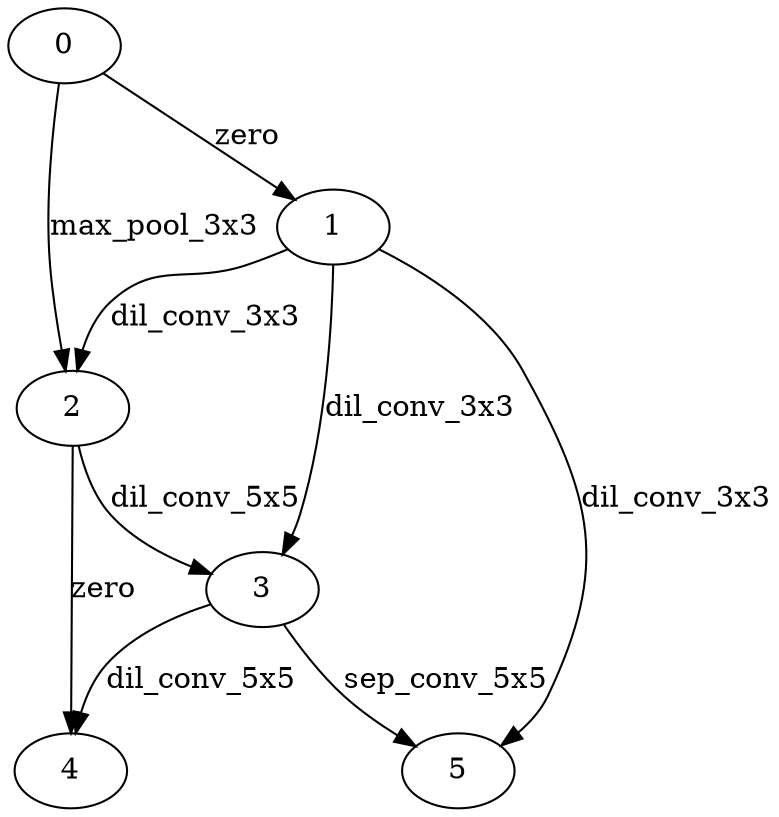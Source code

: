 digraph reduction_cell_48 {
	0 -> 1 [label=zero]
	1 -> 2 [label=dil_conv_3x3]
	0 -> 2 [label=max_pool_3x3]
	2 -> 3 [label=dil_conv_5x5]
	1 -> 3 [label=dil_conv_3x3]
	2 -> 4 [label=zero]
	3 -> 4 [label=dil_conv_5x5]
	3 -> 5 [label=sep_conv_5x5]
	1 -> 5 [label=dil_conv_3x3]
}
